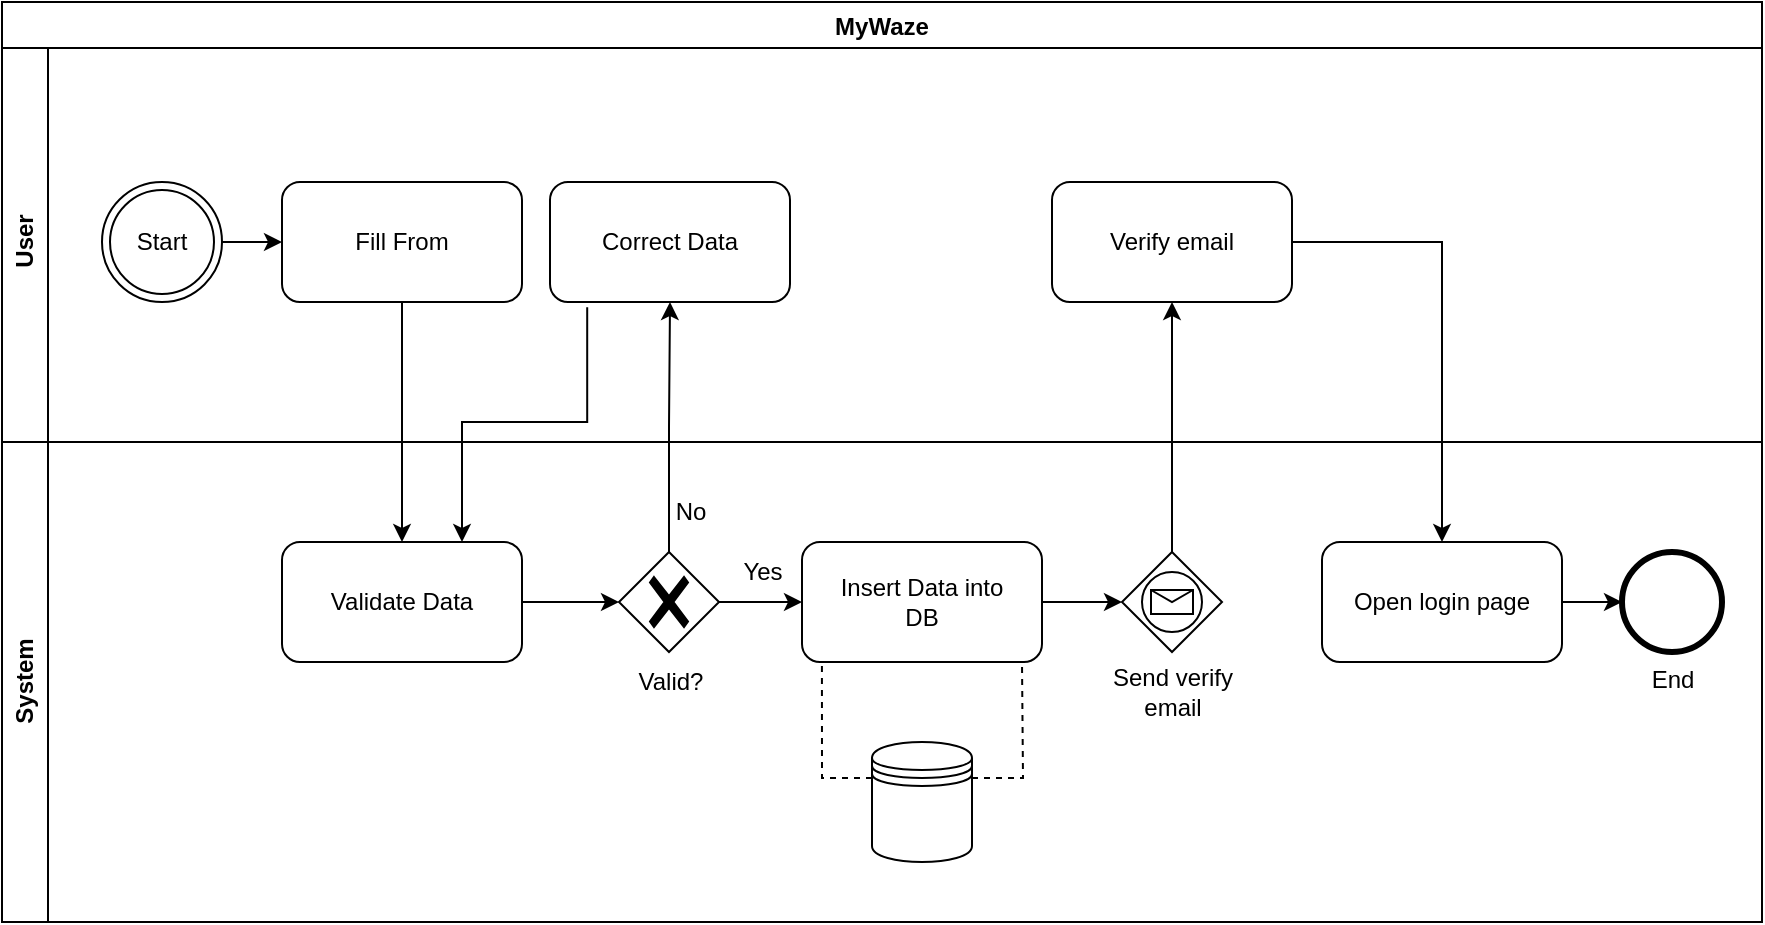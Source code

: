 <mxfile version="26.2.12">
  <diagram name="Page-1" id="3bLled5xghl7q8-HX9hB">
    <mxGraphModel dx="792" dy="403" grid="1" gridSize="10" guides="1" tooltips="1" connect="1" arrows="1" fold="1" page="1" pageScale="1" pageWidth="827" pageHeight="1169" math="0" shadow="0">
      <root>
        <mxCell id="0" />
        <mxCell id="1" parent="0" />
        <mxCell id="iRTbA7d97PFisk-W469E-1" value="User" style="swimlane;horizontal=0;whiteSpace=wrap;html=1;" vertex="1" parent="1">
          <mxGeometry x="80" y="40" width="880" height="200" as="geometry" />
        </mxCell>
        <mxCell id="iRTbA7d97PFisk-W469E-2" value="System" style="swimlane;horizontal=0;whiteSpace=wrap;html=1;startSize=23;" vertex="1" parent="1">
          <mxGeometry x="80" y="240" width="880" height="240" as="geometry">
            <mxRectangle x="80" y="240" width="40" height="50" as="alternateBounds" />
          </mxGeometry>
        </mxCell>
        <mxCell id="iRTbA7d97PFisk-W469E-3" value="MyWaze" style="swimlane;" vertex="1" parent="1">
          <mxGeometry x="80" y="20" width="880" height="460" as="geometry" />
        </mxCell>
        <mxCell id="iRTbA7d97PFisk-W469E-6" value="" style="edgeStyle=orthogonalEdgeStyle;rounded=0;orthogonalLoop=1;jettySize=auto;html=1;" edge="1" parent="iRTbA7d97PFisk-W469E-3" source="iRTbA7d97PFisk-W469E-4" target="iRTbA7d97PFisk-W469E-5">
          <mxGeometry relative="1" as="geometry" />
        </mxCell>
        <mxCell id="iRTbA7d97PFisk-W469E-4" value="Start" style="ellipse;shape=doubleEllipse;html=1;dashed=0;whiteSpace=wrap;aspect=fixed;" vertex="1" parent="iRTbA7d97PFisk-W469E-3">
          <mxGeometry x="50" y="90" width="60" height="60" as="geometry" />
        </mxCell>
        <mxCell id="iRTbA7d97PFisk-W469E-11" style="edgeStyle=orthogonalEdgeStyle;rounded=0;orthogonalLoop=1;jettySize=auto;html=1;entryX=0.5;entryY=0;entryDx=0;entryDy=0;" edge="1" parent="iRTbA7d97PFisk-W469E-3" source="iRTbA7d97PFisk-W469E-5" target="iRTbA7d97PFisk-W469E-10">
          <mxGeometry relative="1" as="geometry" />
        </mxCell>
        <mxCell id="iRTbA7d97PFisk-W469E-5" value="Fill From" style="rounded=1;whiteSpace=wrap;html=1;" vertex="1" parent="iRTbA7d97PFisk-W469E-3">
          <mxGeometry x="140" y="90" width="120" height="60" as="geometry" />
        </mxCell>
        <mxCell id="iRTbA7d97PFisk-W469E-15" style="edgeStyle=orthogonalEdgeStyle;rounded=0;orthogonalLoop=1;jettySize=auto;html=1;entryX=0.5;entryY=1;entryDx=0;entryDy=0;" edge="1" parent="iRTbA7d97PFisk-W469E-3" source="iRTbA7d97PFisk-W469E-27" target="iRTbA7d97PFisk-W469E-13">
          <mxGeometry relative="1" as="geometry">
            <mxPoint x="334" y="270" as="sourcePoint" />
          </mxGeometry>
        </mxCell>
        <mxCell id="iRTbA7d97PFisk-W469E-29" value="" style="edgeStyle=orthogonalEdgeStyle;rounded=0;orthogonalLoop=1;jettySize=auto;html=1;" edge="1" parent="iRTbA7d97PFisk-W469E-3" source="iRTbA7d97PFisk-W469E-10" target="iRTbA7d97PFisk-W469E-27">
          <mxGeometry relative="1" as="geometry" />
        </mxCell>
        <mxCell id="iRTbA7d97PFisk-W469E-10" value="Validate Data" style="rounded=1;whiteSpace=wrap;html=1;" vertex="1" parent="iRTbA7d97PFisk-W469E-3">
          <mxGeometry x="140" y="270" width="120" height="60" as="geometry" />
        </mxCell>
        <mxCell id="iRTbA7d97PFisk-W469E-16" style="edgeStyle=orthogonalEdgeStyle;rounded=0;orthogonalLoop=1;jettySize=auto;html=1;exitX=0.155;exitY=1.043;exitDx=0;exitDy=0;exitPerimeter=0;entryX=0.75;entryY=0;entryDx=0;entryDy=0;" edge="1" parent="iRTbA7d97PFisk-W469E-3" source="iRTbA7d97PFisk-W469E-13" target="iRTbA7d97PFisk-W469E-10">
          <mxGeometry relative="1" as="geometry">
            <mxPoint x="260" y="260" as="targetPoint" />
            <Array as="points">
              <mxPoint x="293" y="210" />
              <mxPoint x="230" y="210" />
            </Array>
          </mxGeometry>
        </mxCell>
        <mxCell id="iRTbA7d97PFisk-W469E-13" value="Correct Data" style="rounded=1;whiteSpace=wrap;html=1;" vertex="1" parent="iRTbA7d97PFisk-W469E-3">
          <mxGeometry x="274" y="90" width="120" height="60" as="geometry" />
        </mxCell>
        <mxCell id="iRTbA7d97PFisk-W469E-20" value="Yes" style="text;html=1;align=center;verticalAlign=middle;resizable=0;points=[];autosize=1;strokeColor=none;fillColor=none;" vertex="1" parent="iRTbA7d97PFisk-W469E-3">
          <mxGeometry x="360" y="270" width="40" height="30" as="geometry" />
        </mxCell>
        <mxCell id="iRTbA7d97PFisk-W469E-17" value="No" style="text;html=1;align=center;verticalAlign=middle;resizable=0;points=[];autosize=1;strokeColor=none;fillColor=none;" vertex="1" parent="iRTbA7d97PFisk-W469E-3">
          <mxGeometry x="324" y="240" width="40" height="30" as="geometry" />
        </mxCell>
        <mxCell id="iRTbA7d97PFisk-W469E-33" value="" style="edgeStyle=orthogonalEdgeStyle;rounded=0;orthogonalLoop=1;jettySize=auto;html=1;" edge="1" parent="iRTbA7d97PFisk-W469E-3" source="iRTbA7d97PFisk-W469E-23" target="iRTbA7d97PFisk-W469E-31">
          <mxGeometry relative="1" as="geometry" />
        </mxCell>
        <mxCell id="iRTbA7d97PFisk-W469E-23" value="Insert Data into&lt;div&gt;DB&lt;/div&gt;" style="rounded=1;whiteSpace=wrap;html=1;" vertex="1" parent="iRTbA7d97PFisk-W469E-3">
          <mxGeometry x="400" y="270" width="120" height="60" as="geometry" />
        </mxCell>
        <mxCell id="iRTbA7d97PFisk-W469E-25" value="" style="edgeStyle=orthogonalEdgeStyle;rounded=0;orthogonalLoop=1;jettySize=auto;html=1;entryX=0.083;entryY=1;entryDx=0;entryDy=0;entryPerimeter=0;exitX=0;exitY=0.3;exitDx=0;exitDy=0;dashed=1;endArrow=none;startFill=0;" edge="1" parent="iRTbA7d97PFisk-W469E-3" source="iRTbA7d97PFisk-W469E-24" target="iRTbA7d97PFisk-W469E-23">
          <mxGeometry relative="1" as="geometry">
            <mxPoint x="410" y="380" as="sourcePoint" />
          </mxGeometry>
        </mxCell>
        <mxCell id="iRTbA7d97PFisk-W469E-24" value="" style="shape=datastore;whiteSpace=wrap;html=1;" vertex="1" parent="iRTbA7d97PFisk-W469E-3">
          <mxGeometry x="435" y="370" width="50" height="60" as="geometry" />
        </mxCell>
        <mxCell id="iRTbA7d97PFisk-W469E-26" value="" style="edgeStyle=orthogonalEdgeStyle;rounded=0;orthogonalLoop=1;jettySize=auto;html=1;entryX=0.083;entryY=1;entryDx=0;entryDy=0;entryPerimeter=0;exitX=1;exitY=0.3;exitDx=0;exitDy=0;dashed=1;endArrow=none;startFill=0;" edge="1" parent="iRTbA7d97PFisk-W469E-3" source="iRTbA7d97PFisk-W469E-24">
          <mxGeometry relative="1" as="geometry">
            <mxPoint x="530" y="378" as="sourcePoint" />
            <mxPoint x="510" y="330" as="targetPoint" />
          </mxGeometry>
        </mxCell>
        <mxCell id="iRTbA7d97PFisk-W469E-30" value="" style="edgeStyle=orthogonalEdgeStyle;rounded=0;orthogonalLoop=1;jettySize=auto;html=1;" edge="1" parent="iRTbA7d97PFisk-W469E-3" source="iRTbA7d97PFisk-W469E-27" target="iRTbA7d97PFisk-W469E-23">
          <mxGeometry relative="1" as="geometry" />
        </mxCell>
        <mxCell id="iRTbA7d97PFisk-W469E-27" value="" style="points=[[0.25,0.25,0],[0.5,0,0],[0.75,0.25,0],[1,0.5,0],[0.75,0.75,0],[0.5,1,0],[0.25,0.75,0],[0,0.5,0]];shape=mxgraph.bpmn.gateway2;html=1;verticalLabelPosition=bottom;labelBackgroundColor=#ffffff;verticalAlign=top;align=center;perimeter=rhombusPerimeter;outlineConnect=0;outline=none;symbol=none;gwType=exclusive;" vertex="1" parent="iRTbA7d97PFisk-W469E-3">
          <mxGeometry x="308.5" y="275" width="50" height="50" as="geometry" />
        </mxCell>
        <mxCell id="iRTbA7d97PFisk-W469E-36" style="edgeStyle=orthogonalEdgeStyle;rounded=0;orthogonalLoop=1;jettySize=auto;html=1;" edge="1" parent="iRTbA7d97PFisk-W469E-3" source="iRTbA7d97PFisk-W469E-31" target="iRTbA7d97PFisk-W469E-35">
          <mxGeometry relative="1" as="geometry" />
        </mxCell>
        <mxCell id="iRTbA7d97PFisk-W469E-31" value="" style="points=[[0.25,0.25,0],[0.5,0,0],[0.75,0.25,0],[1,0.5,0],[0.75,0.75,0],[0.5,1,0],[0.25,0.75,0],[0,0.5,0]];shape=mxgraph.bpmn.gateway2;html=1;verticalLabelPosition=bottom;labelBackgroundColor=#ffffff;verticalAlign=top;align=center;perimeter=rhombusPerimeter;outlineConnect=0;outline=standard;symbol=message;" vertex="1" parent="iRTbA7d97PFisk-W469E-3">
          <mxGeometry x="560" y="275" width="50" height="50" as="geometry" />
        </mxCell>
        <mxCell id="iRTbA7d97PFisk-W469E-34" value="Send verify&lt;div&gt;email&lt;/div&gt;" style="text;html=1;align=center;verticalAlign=middle;resizable=0;points=[];autosize=1;strokeColor=none;fillColor=none;" vertex="1" parent="iRTbA7d97PFisk-W469E-3">
          <mxGeometry x="545" y="325" width="80" height="40" as="geometry" />
        </mxCell>
        <mxCell id="iRTbA7d97PFisk-W469E-38" value="" style="edgeStyle=orthogonalEdgeStyle;rounded=0;orthogonalLoop=1;jettySize=auto;html=1;" edge="1" parent="iRTbA7d97PFisk-W469E-3" source="iRTbA7d97PFisk-W469E-35" target="iRTbA7d97PFisk-W469E-37">
          <mxGeometry relative="1" as="geometry" />
        </mxCell>
        <mxCell id="iRTbA7d97PFisk-W469E-35" value="Verify email" style="rounded=1;whiteSpace=wrap;html=1;" vertex="1" parent="iRTbA7d97PFisk-W469E-3">
          <mxGeometry x="525" y="90" width="120" height="60" as="geometry" />
        </mxCell>
        <mxCell id="iRTbA7d97PFisk-W469E-40" value="" style="edgeStyle=orthogonalEdgeStyle;rounded=0;orthogonalLoop=1;jettySize=auto;html=1;" edge="1" parent="iRTbA7d97PFisk-W469E-3" source="iRTbA7d97PFisk-W469E-37" target="iRTbA7d97PFisk-W469E-39">
          <mxGeometry relative="1" as="geometry" />
        </mxCell>
        <mxCell id="iRTbA7d97PFisk-W469E-37" value="Open login page" style="rounded=1;whiteSpace=wrap;html=1;" vertex="1" parent="iRTbA7d97PFisk-W469E-3">
          <mxGeometry x="660" y="270" width="120" height="60" as="geometry" />
        </mxCell>
        <mxCell id="iRTbA7d97PFisk-W469E-39" value="End" style="points=[[0.145,0.145,0],[0.5,0,0],[0.855,0.145,0],[1,0.5,0],[0.855,0.855,0],[0.5,1,0],[0.145,0.855,0],[0,0.5,0]];shape=mxgraph.bpmn.event;html=1;verticalLabelPosition=bottom;labelBackgroundColor=#ffffff;verticalAlign=top;align=center;perimeter=ellipsePerimeter;outlineConnect=0;aspect=fixed;outline=end;symbol=terminate2;" vertex="1" parent="iRTbA7d97PFisk-W469E-3">
          <mxGeometry x="810" y="275" width="50" height="50" as="geometry" />
        </mxCell>
        <mxCell id="iRTbA7d97PFisk-W469E-41" value="Valid?" style="text;html=1;align=center;verticalAlign=middle;resizable=0;points=[];autosize=1;strokeColor=none;fillColor=none;" vertex="1" parent="iRTbA7d97PFisk-W469E-3">
          <mxGeometry x="304" y="325" width="60" height="30" as="geometry" />
        </mxCell>
      </root>
    </mxGraphModel>
  </diagram>
</mxfile>
